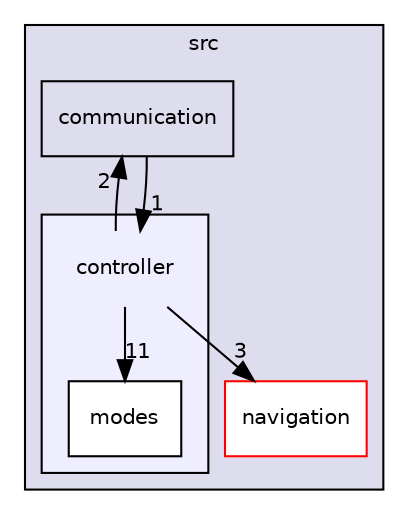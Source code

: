 digraph "src/controller" {
  compound=true
  node [ fontsize="10", fontname="Helvetica"];
  edge [ labelfontsize="10", labelfontname="Helvetica"];
  subgraph clusterdir_68267d1309a1af8e8297ef4c3efbcdba {
    graph [ bgcolor="#ddddee", pencolor="black", label="src" fontname="Helvetica", fontsize="10", URL="dir_68267d1309a1af8e8297ef4c3efbcdba.html"]
  dir_6d2104db64b91953bbd7b8fedbb8a094 [shape=box label="communication" URL="dir_6d2104db64b91953bbd7b8fedbb8a094.html"];
  dir_b9f4d283f63ed92d53714bab84845a59 [shape=box label="navigation" fillcolor="white" style="filled" color="red" URL="dir_b9f4d283f63ed92d53714bab84845a59.html"];
  subgraph clusterdir_41ef5d8a90b9cc03a02949a5c062e6f0 {
    graph [ bgcolor="#eeeeff", pencolor="black", label="" URL="dir_41ef5d8a90b9cc03a02949a5c062e6f0.html"];
    dir_41ef5d8a90b9cc03a02949a5c062e6f0 [shape=plaintext label="controller"];
  dir_11e54efbdc5216cbffe36683dee4fc0b [shape=box label="modes" fillcolor="white" style="filled" URL="dir_11e54efbdc5216cbffe36683dee4fc0b.html"];
  }
  }
  dir_6d2104db64b91953bbd7b8fedbb8a094->dir_41ef5d8a90b9cc03a02949a5c062e6f0 [headlabel="1", labeldistance=1.5 headhref="dir_000001_000002.html"];
  dir_41ef5d8a90b9cc03a02949a5c062e6f0->dir_11e54efbdc5216cbffe36683dee4fc0b [headlabel="11", labeldistance=1.5 headhref="dir_000002_000003.html"];
  dir_41ef5d8a90b9cc03a02949a5c062e6f0->dir_6d2104db64b91953bbd7b8fedbb8a094 [headlabel="2", labeldistance=1.5 headhref="dir_000002_000001.html"];
  dir_41ef5d8a90b9cc03a02949a5c062e6f0->dir_b9f4d283f63ed92d53714bab84845a59 [headlabel="3", labeldistance=1.5 headhref="dir_000002_000004.html"];
}
